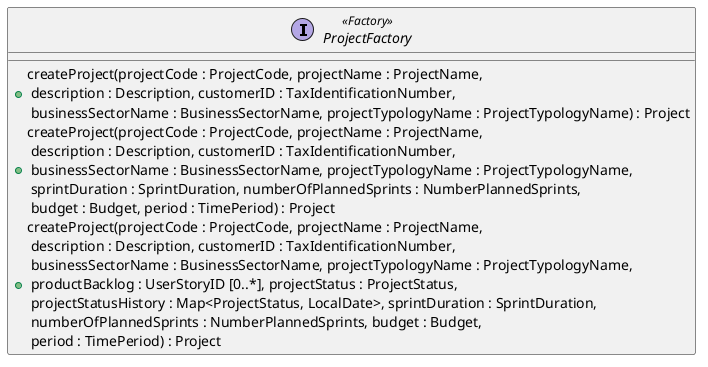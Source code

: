 @startuml

interface ProjectFactory<<Factory>>{

    + createProject(projectCode : ProjectCode, projectName : ProjectName, \n description : Description, customerID : TaxIdentificationNumber, \n businessSectorName : BusinessSectorName, projectTypologyName : ProjectTypologyName) : Project
    + createProject(projectCode : ProjectCode, projectName : ProjectName, \n description : Description, customerID : TaxIdentificationNumber, \n businessSectorName : BusinessSectorName, projectTypologyName : ProjectTypologyName, \n sprintDuration : SprintDuration, numberOfPlannedSprints : NumberPlannedSprints, \n budget : Budget, period : TimePeriod) : Project
    + createProject(projectCode : ProjectCode, projectName : ProjectName, \n description : Description, customerID : TaxIdentificationNumber, \n businessSectorName : BusinessSectorName, projectTypologyName : ProjectTypologyName, \n productBacklog : UserStoryID [0..*], projectStatus : ProjectStatus, \n projectStatusHistory : Map<ProjectStatus, LocalDate>, sprintDuration : SprintDuration, \n numberOfPlannedSprints : NumberPlannedSprints, budget : Budget, \n period : TimePeriod) : Project
}

@enduml